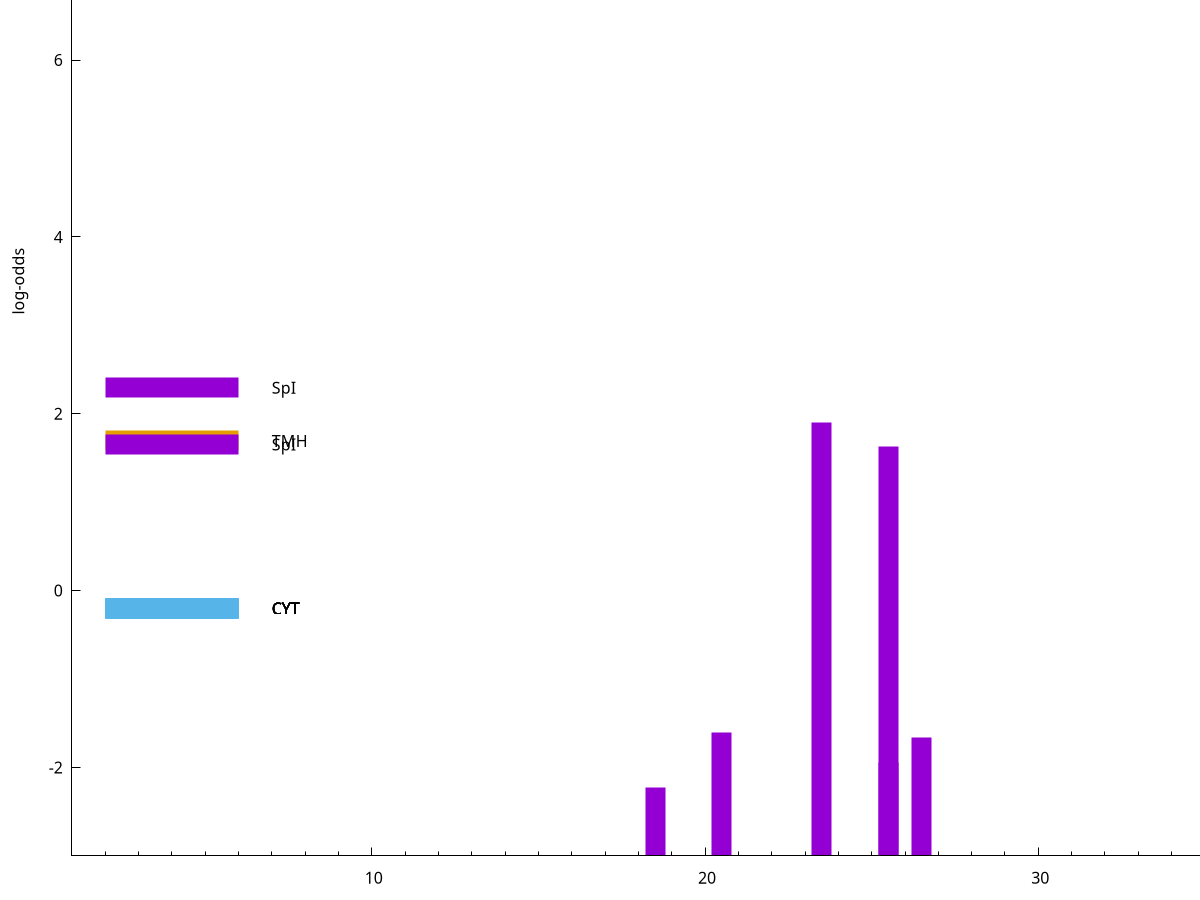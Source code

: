 set title "LipoP predictions for SRR5666568.gff"
set size 2., 1.4
set xrange [1:70] 
set mxtics 10
set yrange [-3:10]
set y2range [0:13]
set ylabel "log-odds"
set term postscript eps color solid "Helvetica" 30
set output "SRR5666568.gff388.eps"
set arrow from 2,8.33037 to 6,8.33037 nohead lt 4 lw 20
set label "TMH" at 7,8.33037
set arrow from 2,2.29353 to 6,2.29353 nohead lt 1 lw 20
set label "SpI" at 7,2.29353
set arrow from 2,1.6929 to 6,1.6929 nohead lt 4 lw 20
set label "TMH" at 7,1.6929
set arrow from 2,1.6518 to 6,1.6518 nohead lt 1 lw 20
set label "SpI" at 7,1.6518
set arrow from 2,-0.200913 to 6,-0.200913 nohead lt 3 lw 20
set label "CYT" at 7,-0.200913
set arrow from 2,-0.200913 to 6,-0.200913 nohead lt 3 lw 20
set label "CYT" at 7,-0.200913
set arrow from 2,-0.200913 to 6,-0.200913 nohead lt 3 lw 20
set label "CYT" at 7,-0.200913
set arrow from 2,-0.200913 to 6,-0.200913 nohead lt 3 lw 20
set label "CYT" at 7,-0.200913
set arrow from 2,-0.200913 to 6,-0.200913 nohead lt 3 lw 20
set label "CYT" at 7,-0.200913
set arrow from 2,-0.200913 to 6,-0.200913 nohead lt 3 lw 20
set label "CYT" at 7,-0.200913
set arrow from 2,8.33037 to 6,8.33037 nohead lt 4 lw 20
set label "TMH" at 7,8.33037
# NOTE: The scores below are the log-odds scores with the threshold
# NOTE: subtracted (a hack to make gnuplot make the histogram all
# NOTE: look nice).
plot "-" axes x1y2 title "" with impulses lt 1 lw 20
23.500000 4.897200
25.500000 4.630570
20.500000 1.397300
26.500000 1.340730
25.500000 1.057300
18.500000 0.768500
e
exit
